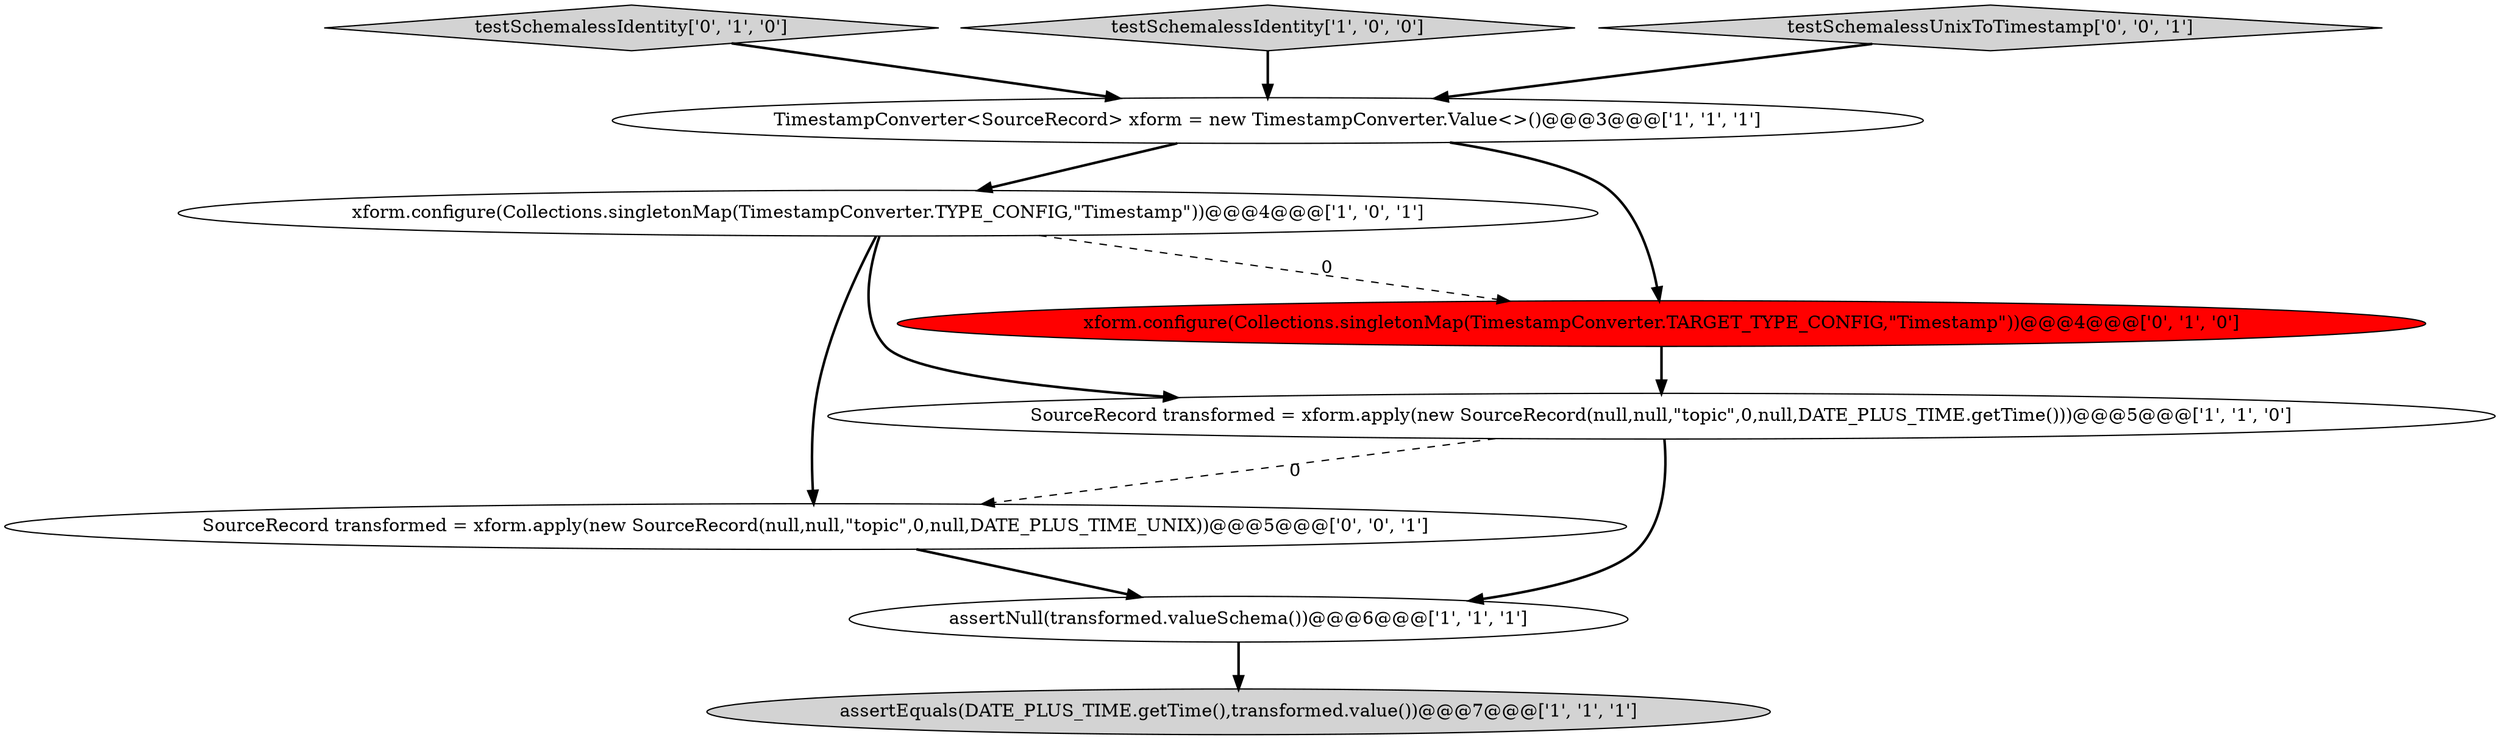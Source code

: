 digraph {
4 [style = filled, label = "assertEquals(DATE_PLUS_TIME.getTime(),transformed.value())@@@7@@@['1', '1', '1']", fillcolor = lightgray, shape = ellipse image = "AAA0AAABBB1BBB"];
7 [style = filled, label = "testSchemalessIdentity['0', '1', '0']", fillcolor = lightgray, shape = diamond image = "AAA0AAABBB2BBB"];
1 [style = filled, label = "xform.configure(Collections.singletonMap(TimestampConverter.TYPE_CONFIG,\"Timestamp\"))@@@4@@@['1', '0', '1']", fillcolor = white, shape = ellipse image = "AAA0AAABBB1BBB"];
0 [style = filled, label = "TimestampConverter<SourceRecord> xform = new TimestampConverter.Value<>()@@@3@@@['1', '1', '1']", fillcolor = white, shape = ellipse image = "AAA0AAABBB1BBB"];
8 [style = filled, label = "SourceRecord transformed = xform.apply(new SourceRecord(null,null,\"topic\",0,null,DATE_PLUS_TIME_UNIX))@@@5@@@['0', '0', '1']", fillcolor = white, shape = ellipse image = "AAA0AAABBB3BBB"];
3 [style = filled, label = "assertNull(transformed.valueSchema())@@@6@@@['1', '1', '1']", fillcolor = white, shape = ellipse image = "AAA0AAABBB1BBB"];
6 [style = filled, label = "xform.configure(Collections.singletonMap(TimestampConverter.TARGET_TYPE_CONFIG,\"Timestamp\"))@@@4@@@['0', '1', '0']", fillcolor = red, shape = ellipse image = "AAA1AAABBB2BBB"];
5 [style = filled, label = "testSchemalessIdentity['1', '0', '0']", fillcolor = lightgray, shape = diamond image = "AAA0AAABBB1BBB"];
9 [style = filled, label = "testSchemalessUnixToTimestamp['0', '0', '1']", fillcolor = lightgray, shape = diamond image = "AAA0AAABBB3BBB"];
2 [style = filled, label = "SourceRecord transformed = xform.apply(new SourceRecord(null,null,\"topic\",0,null,DATE_PLUS_TIME.getTime()))@@@5@@@['1', '1', '0']", fillcolor = white, shape = ellipse image = "AAA0AAABBB1BBB"];
1->2 [style = bold, label=""];
7->0 [style = bold, label=""];
1->8 [style = bold, label=""];
9->0 [style = bold, label=""];
5->0 [style = bold, label=""];
0->6 [style = bold, label=""];
3->4 [style = bold, label=""];
0->1 [style = bold, label=""];
1->6 [style = dashed, label="0"];
2->8 [style = dashed, label="0"];
2->3 [style = bold, label=""];
8->3 [style = bold, label=""];
6->2 [style = bold, label=""];
}

